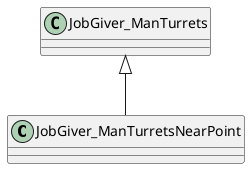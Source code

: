 @startuml
class JobGiver_ManTurretsNearPoint {
}
JobGiver_ManTurrets <|-- JobGiver_ManTurretsNearPoint
@enduml
